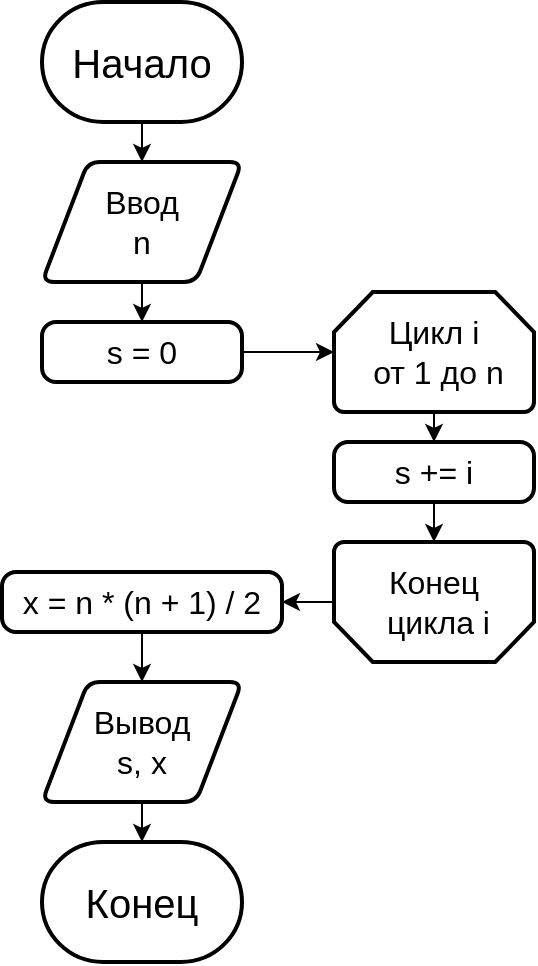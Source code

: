 <mxfile version="17.2.4" type="device"><diagram id="C5RBs43oDa-KdzZeNtuy" name="Page-1"><mxGraphModel dx="1422" dy="683" grid="1" gridSize="10" guides="1" tooltips="1" connect="1" arrows="1" fold="1" page="1" pageScale="1" pageWidth="827" pageHeight="1169" math="0" shadow="0"><root><mxCell id="WIyWlLk6GJQsqaUBKTNV-0"/><mxCell id="WIyWlLk6GJQsqaUBKTNV-1" parent="WIyWlLk6GJQsqaUBKTNV-0"/><mxCell id="YQdWlbgbAcKB9sSQXoSb-1" style="edgeStyle=orthogonalEdgeStyle;rounded=0;orthogonalLoop=1;jettySize=auto;html=1;exitX=0.5;exitY=1;exitDx=0;exitDy=0;exitPerimeter=0;entryX=0.5;entryY=0;entryDx=0;entryDy=0;fontSize=16;" parent="WIyWlLk6GJQsqaUBKTNV-1" source="5FSRWbrrC5H5Z-ie-0Nd-0" target="YQdWlbgbAcKB9sSQXoSb-0" edge="1"><mxGeometry relative="1" as="geometry"/></mxCell><mxCell id="5FSRWbrrC5H5Z-ie-0Nd-0" value="&lt;font style=&quot;font-size: 20px&quot;&gt;Начало&lt;/font&gt;" style="strokeWidth=2;html=1;shape=mxgraph.flowchart.terminator;whiteSpace=wrap;" parent="WIyWlLk6GJQsqaUBKTNV-1" vertex="1"><mxGeometry x="364" y="10" width="100" height="60" as="geometry"/></mxCell><mxCell id="5FSRWbrrC5H5Z-ie-0Nd-1" value="Конец" style="strokeWidth=2;html=1;shape=mxgraph.flowchart.terminator;whiteSpace=wrap;fontSize=20;" parent="WIyWlLk6GJQsqaUBKTNV-1" vertex="1"><mxGeometry x="364" y="430" width="100" height="60" as="geometry"/></mxCell><mxCell id="YQdWlbgbAcKB9sSQXoSb-3" style="edgeStyle=orthogonalEdgeStyle;rounded=0;orthogonalLoop=1;jettySize=auto;html=1;exitX=0.5;exitY=1;exitDx=0;exitDy=0;entryX=0.5;entryY=0;entryDx=0;entryDy=0;fontSize=16;" parent="WIyWlLk6GJQsqaUBKTNV-1" source="YQdWlbgbAcKB9sSQXoSb-0" target="YQdWlbgbAcKB9sSQXoSb-2" edge="1"><mxGeometry relative="1" as="geometry"/></mxCell><mxCell id="YQdWlbgbAcKB9sSQXoSb-0" value="Ввод&lt;br&gt;n" style="shape=parallelogram;html=1;strokeWidth=2;perimeter=parallelogramPerimeter;whiteSpace=wrap;rounded=1;arcSize=12;size=0.23;fontSize=16;" parent="WIyWlLk6GJQsqaUBKTNV-1" vertex="1"><mxGeometry x="364" y="90" width="100" height="60" as="geometry"/></mxCell><mxCell id="g2b6cN3hZ4_PR7b6qu-z-7" style="edgeStyle=orthogonalEdgeStyle;rounded=0;orthogonalLoop=1;jettySize=auto;html=1;exitX=1;exitY=0.5;exitDx=0;exitDy=0;entryX=0;entryY=0.5;entryDx=0;entryDy=0;entryPerimeter=0;fontSize=16;" parent="WIyWlLk6GJQsqaUBKTNV-1" source="YQdWlbgbAcKB9sSQXoSb-2" target="g2b6cN3hZ4_PR7b6qu-z-0" edge="1"><mxGeometry relative="1" as="geometry"/></mxCell><mxCell id="YQdWlbgbAcKB9sSQXoSb-2" value="s = 0" style="rounded=1;whiteSpace=wrap;html=1;absoluteArcSize=1;arcSize=14;strokeWidth=2;fontSize=16;" parent="WIyWlLk6GJQsqaUBKTNV-1" vertex="1"><mxGeometry x="364" y="170" width="100" height="30" as="geometry"/></mxCell><mxCell id="g2b6cN3hZ4_PR7b6qu-z-3" style="edgeStyle=orthogonalEdgeStyle;rounded=0;orthogonalLoop=1;jettySize=auto;html=1;exitX=0.5;exitY=1;exitDx=0;exitDy=0;entryX=0.5;entryY=1;entryDx=0;entryDy=0;entryPerimeter=0;fontSize=16;" parent="WIyWlLk6GJQsqaUBKTNV-1" source="YQdWlbgbAcKB9sSQXoSb-6" target="g2b6cN3hZ4_PR7b6qu-z-2" edge="1"><mxGeometry relative="1" as="geometry"/></mxCell><mxCell id="YQdWlbgbAcKB9sSQXoSb-6" value="s += i" style="rounded=1;whiteSpace=wrap;html=1;absoluteArcSize=1;arcSize=14;strokeWidth=2;fontSize=16;" parent="WIyWlLk6GJQsqaUBKTNV-1" vertex="1"><mxGeometry x="510" y="230" width="100" height="30" as="geometry"/></mxCell><mxCell id="YQdWlbgbAcKB9sSQXoSb-12" style="edgeStyle=orthogonalEdgeStyle;rounded=0;orthogonalLoop=1;jettySize=auto;html=1;exitX=0.5;exitY=1;exitDx=0;exitDy=0;entryX=0.5;entryY=0;entryDx=0;entryDy=0;fontSize=16;" parent="WIyWlLk6GJQsqaUBKTNV-1" source="YQdWlbgbAcKB9sSQXoSb-9" target="YQdWlbgbAcKB9sSQXoSb-11" edge="1"><mxGeometry relative="1" as="geometry"/></mxCell><mxCell id="YQdWlbgbAcKB9sSQXoSb-9" value="x = n * (n + 1) / 2" style="rounded=1;whiteSpace=wrap;html=1;absoluteArcSize=1;arcSize=14;strokeWidth=2;fontSize=16;" parent="WIyWlLk6GJQsqaUBKTNV-1" vertex="1"><mxGeometry x="344" y="295" width="140" height="30" as="geometry"/></mxCell><mxCell id="YQdWlbgbAcKB9sSQXoSb-13" style="edgeStyle=orthogonalEdgeStyle;rounded=0;orthogonalLoop=1;jettySize=auto;html=1;exitX=0.5;exitY=1;exitDx=0;exitDy=0;entryX=0.5;entryY=0;entryDx=0;entryDy=0;entryPerimeter=0;fontSize=16;" parent="WIyWlLk6GJQsqaUBKTNV-1" source="YQdWlbgbAcKB9sSQXoSb-11" target="5FSRWbrrC5H5Z-ie-0Nd-1" edge="1"><mxGeometry relative="1" as="geometry"/></mxCell><mxCell id="YQdWlbgbAcKB9sSQXoSb-11" value="Вывод&lt;br&gt;s, x" style="shape=parallelogram;html=1;strokeWidth=2;perimeter=parallelogramPerimeter;whiteSpace=wrap;rounded=1;arcSize=12;size=0.23;fontSize=16;" parent="WIyWlLk6GJQsqaUBKTNV-1" vertex="1"><mxGeometry x="364" y="350" width="100" height="60" as="geometry"/></mxCell><mxCell id="g2b6cN3hZ4_PR7b6qu-z-1" style="edgeStyle=orthogonalEdgeStyle;rounded=0;orthogonalLoop=1;jettySize=auto;html=1;exitX=0.5;exitY=1;exitDx=0;exitDy=0;exitPerimeter=0;entryX=0.5;entryY=0;entryDx=0;entryDy=0;fontSize=16;" parent="WIyWlLk6GJQsqaUBKTNV-1" source="g2b6cN3hZ4_PR7b6qu-z-0" target="YQdWlbgbAcKB9sSQXoSb-6" edge="1"><mxGeometry relative="1" as="geometry"/></mxCell><mxCell id="g2b6cN3hZ4_PR7b6qu-z-0" value="Цикл i&lt;br&gt;&amp;nbsp;от 1 до n" style="strokeWidth=2;html=1;shape=mxgraph.flowchart.loop_limit;whiteSpace=wrap;fontSize=16;" parent="WIyWlLk6GJQsqaUBKTNV-1" vertex="1"><mxGeometry x="510" y="155" width="100" height="60" as="geometry"/></mxCell><mxCell id="g2b6cN3hZ4_PR7b6qu-z-6" style="edgeStyle=orthogonalEdgeStyle;rounded=0;orthogonalLoop=1;jettySize=auto;html=1;exitX=1;exitY=0.5;exitDx=0;exitDy=0;exitPerimeter=0;entryX=1;entryY=0.5;entryDx=0;entryDy=0;fontSize=16;" parent="WIyWlLk6GJQsqaUBKTNV-1" source="g2b6cN3hZ4_PR7b6qu-z-2" target="YQdWlbgbAcKB9sSQXoSb-9" edge="1"><mxGeometry relative="1" as="geometry"/></mxCell><mxCell id="g2b6cN3hZ4_PR7b6qu-z-2" value="Конец&lt;br&gt;&amp;nbsp;цикла i" style="strokeWidth=2;html=1;shape=mxgraph.flowchart.loop_limit;whiteSpace=wrap;fontSize=16;direction=west;" parent="WIyWlLk6GJQsqaUBKTNV-1" vertex="1"><mxGeometry x="510" y="280" width="100" height="60" as="geometry"/></mxCell></root></mxGraphModel></diagram></mxfile>